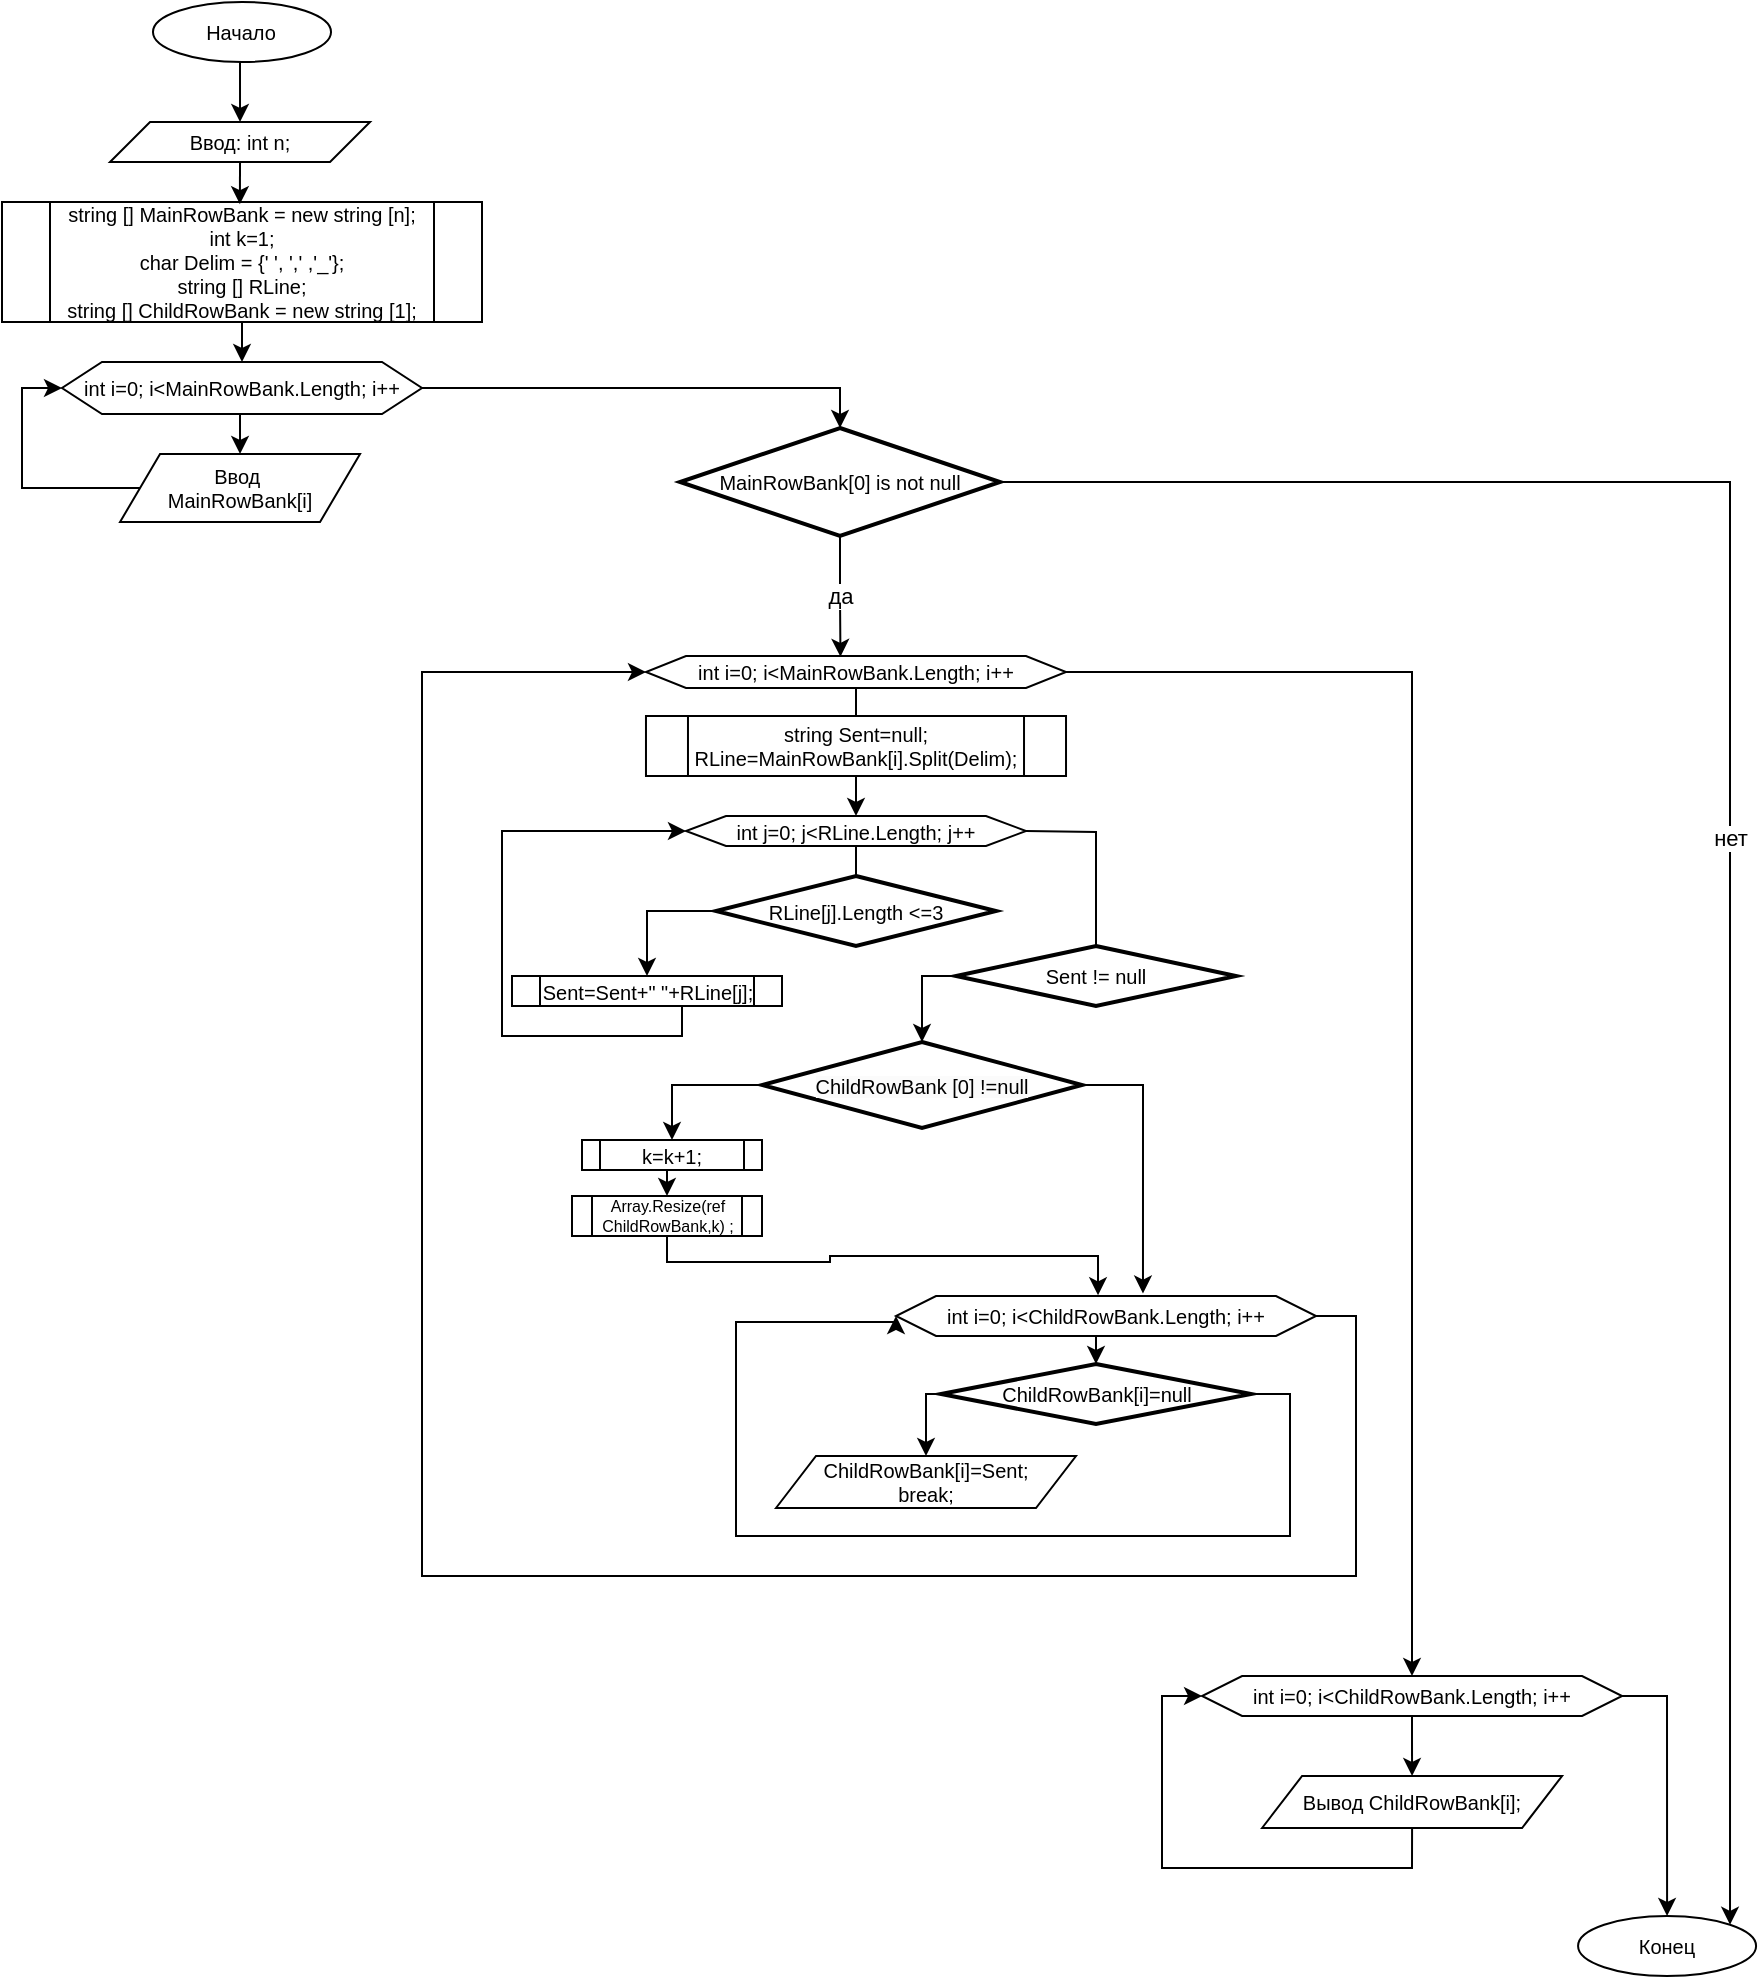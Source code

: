 <mxfile version="24.5.3" type="device">
  <diagram id="C5RBs43oDa-KdzZeNtuy" name="Page-1">
    <mxGraphModel dx="1036" dy="614" grid="1" gridSize="10" guides="1" tooltips="1" connect="1" arrows="1" fold="1" page="1" pageScale="1" pageWidth="827" pageHeight="1169" math="0" shadow="0">
      <root>
        <mxCell id="WIyWlLk6GJQsqaUBKTNV-0" />
        <mxCell id="WIyWlLk6GJQsqaUBKTNV-1" parent="WIyWlLk6GJQsqaUBKTNV-0" />
        <mxCell id="o3ZpuMAqkeh1EabLpIii-0" value="&lt;div style=&quot;font-size: 10px;&quot;&gt;&lt;span style=&quot;background-color: initial; font-size: 10px;&quot;&gt;Ввод: int n;&lt;/span&gt;&lt;/div&gt;" style="shape=parallelogram;perimeter=parallelogramPerimeter;whiteSpace=wrap;html=1;fixedSize=1;align=center;fontSize=10;" parent="WIyWlLk6GJQsqaUBKTNV-1" vertex="1">
          <mxGeometry x="114.02" y="230" width="130" height="20" as="geometry" />
        </mxCell>
        <mxCell id="o3ZpuMAqkeh1EabLpIii-20" style="edgeStyle=orthogonalEdgeStyle;rounded=0;orthogonalLoop=1;jettySize=auto;html=1;exitX=0.5;exitY=1;exitDx=0;exitDy=0;entryX=0.5;entryY=0;entryDx=0;entryDy=0;fontSize=10;" parent="WIyWlLk6GJQsqaUBKTNV-1" source="o3ZpuMAqkeh1EabLpIii-2" target="o3ZpuMAqkeh1EabLpIii-10" edge="1">
          <mxGeometry relative="1" as="geometry" />
        </mxCell>
        <mxCell id="o3ZpuMAqkeh1EabLpIii-2" value="&lt;div style=&quot;font-size: 10px;&quot;&gt;string [] MainRowBank = new string [n];&lt;br style=&quot;font-size: 10px;&quot;&gt;&lt;/div&gt;&lt;div style=&quot;font-size: 10px;&quot;&gt;int k=1;&lt;span style=&quot;background-color: initial; font-size: 10px;&quot;&gt;&lt;br style=&quot;font-size: 10px;&quot;&gt;&lt;/span&gt;&lt;/div&gt;&lt;div style=&quot;font-size: 10px;&quot;&gt;char Delim = {&#39; &#39;, &#39;,&#39; ,&#39;_&#39;};&lt;/div&gt;&lt;div style=&quot;font-size: 10px;&quot;&gt;&lt;div style=&quot;font-size: 10px;&quot;&gt;string [] RLine;&lt;/div&gt;&lt;div style=&quot;font-size: 10px;&quot;&gt;string [] ChildRowBank = new string [1];&lt;/div&gt;&lt;/div&gt;" style="shape=process;whiteSpace=wrap;html=1;backgroundOutline=1;fontSize=10;" parent="WIyWlLk6GJQsqaUBKTNV-1" vertex="1">
          <mxGeometry x="60" y="270" width="240" height="60" as="geometry" />
        </mxCell>
        <mxCell id="o3ZpuMAqkeh1EabLpIii-18" style="edgeStyle=orthogonalEdgeStyle;rounded=0;orthogonalLoop=1;jettySize=auto;html=1;exitX=0.5;exitY=1;exitDx=0;exitDy=0;entryX=0.5;entryY=0;entryDx=0;entryDy=0;fontSize=10;" parent="WIyWlLk6GJQsqaUBKTNV-1" source="o3ZpuMAqkeh1EabLpIii-3" target="o3ZpuMAqkeh1EabLpIii-0" edge="1">
          <mxGeometry relative="1" as="geometry" />
        </mxCell>
        <mxCell id="o3ZpuMAqkeh1EabLpIii-3" value="Начало" style="ellipse;whiteSpace=wrap;html=1;fontSize=10;" parent="WIyWlLk6GJQsqaUBKTNV-1" vertex="1">
          <mxGeometry x="135.49" y="170" width="89.02" height="30" as="geometry" />
        </mxCell>
        <mxCell id="o3ZpuMAqkeh1EabLpIii-8" style="edgeStyle=orthogonalEdgeStyle;rounded=0;orthogonalLoop=1;jettySize=auto;html=1;exitX=0.5;exitY=1;exitDx=0;exitDy=0;fontSize=10;" parent="WIyWlLk6GJQsqaUBKTNV-1" source="o3ZpuMAqkeh1EabLpIii-0" target="o3ZpuMAqkeh1EabLpIii-0" edge="1">
          <mxGeometry relative="1" as="geometry" />
        </mxCell>
        <mxCell id="o3ZpuMAqkeh1EabLpIii-45" style="edgeStyle=orthogonalEdgeStyle;rounded=0;orthogonalLoop=1;jettySize=auto;html=1;exitX=0.5;exitY=1;exitDx=0;exitDy=0;entryX=0.5;entryY=0;entryDx=0;entryDy=0;" parent="WIyWlLk6GJQsqaUBKTNV-1" source="o3ZpuMAqkeh1EabLpIii-10" target="o3ZpuMAqkeh1EabLpIii-11" edge="1">
          <mxGeometry relative="1" as="geometry" />
        </mxCell>
        <mxCell id="o3ZpuMAqkeh1EabLpIii-10" value="int i=0; i&amp;lt;MainRowBank.Length; i++" style="shape=hexagon;perimeter=hexagonPerimeter2;whiteSpace=wrap;html=1;fixedSize=1;fontSize=10;" parent="WIyWlLk6GJQsqaUBKTNV-1" vertex="1">
          <mxGeometry x="90" y="350" width="180" height="26" as="geometry" />
        </mxCell>
        <mxCell id="o3ZpuMAqkeh1EabLpIii-47" style="edgeStyle=orthogonalEdgeStyle;rounded=0;orthogonalLoop=1;jettySize=auto;html=1;exitX=0;exitY=0.5;exitDx=0;exitDy=0;entryX=0;entryY=0.5;entryDx=0;entryDy=0;" parent="WIyWlLk6GJQsqaUBKTNV-1" source="o3ZpuMAqkeh1EabLpIii-11" target="o3ZpuMAqkeh1EabLpIii-10" edge="1">
          <mxGeometry relative="1" as="geometry">
            <Array as="points">
              <mxPoint x="70" y="413" />
              <mxPoint x="70" y="363" />
            </Array>
          </mxGeometry>
        </mxCell>
        <mxCell id="o3ZpuMAqkeh1EabLpIii-11" value="Ввод&amp;nbsp;&lt;div style=&quot;font-size: 10px;&quot;&gt;MainRowBank[i]&lt;/div&gt;" style="shape=parallelogram;perimeter=parallelogramPerimeter;whiteSpace=wrap;html=1;fixedSize=1;fontSize=10;" parent="WIyWlLk6GJQsqaUBKTNV-1" vertex="1">
          <mxGeometry x="119.02" y="396" width="120" height="34" as="geometry" />
        </mxCell>
        <mxCell id="o3ZpuMAqkeh1EabLpIii-19" style="edgeStyle=orthogonalEdgeStyle;rounded=0;orthogonalLoop=1;jettySize=auto;html=1;exitX=0.5;exitY=1;exitDx=0;exitDy=0;entryX=0.464;entryY=0.012;entryDx=0;entryDy=0;entryPerimeter=0;fontSize=10;" parent="WIyWlLk6GJQsqaUBKTNV-1" source="o3ZpuMAqkeh1EabLpIii-0" edge="1">
          <mxGeometry relative="1" as="geometry">
            <mxPoint x="178.92" y="271.08" as="targetPoint" />
          </mxGeometry>
        </mxCell>
        <mxCell id="o3ZpuMAqkeh1EabLpIii-78" style="edgeStyle=orthogonalEdgeStyle;rounded=0;orthogonalLoop=1;jettySize=auto;html=1;exitX=1;exitY=0.5;exitDx=0;exitDy=0;" parent="WIyWlLk6GJQsqaUBKTNV-1" source="o3ZpuMAqkeh1EabLpIii-21" target="o3ZpuMAqkeh1EabLpIii-70" edge="1">
          <mxGeometry relative="1" as="geometry" />
        </mxCell>
        <mxCell id="o3ZpuMAqkeh1EabLpIii-21" value="int i=0; i&amp;lt;MainRowBank.Length; i++" style="shape=hexagon;perimeter=hexagonPerimeter2;whiteSpace=wrap;html=1;fixedSize=1;fontSize=10;" parent="WIyWlLk6GJQsqaUBKTNV-1" vertex="1">
          <mxGeometry x="381.99" y="497" width="210.02" height="16" as="geometry" />
        </mxCell>
        <mxCell id="o3ZpuMAqkeh1EabLpIii-31" style="edgeStyle=orthogonalEdgeStyle;rounded=0;orthogonalLoop=1;jettySize=auto;html=1;exitX=0.5;exitY=1;exitDx=0;exitDy=0;entryX=0.5;entryY=0;entryDx=0;entryDy=0;fontSize=10;" parent="WIyWlLk6GJQsqaUBKTNV-1" source="o3ZpuMAqkeh1EabLpIii-23" target="o3ZpuMAqkeh1EabLpIii-25" edge="1">
          <mxGeometry relative="1" as="geometry" />
        </mxCell>
        <mxCell id="o3ZpuMAqkeh1EabLpIii-23" value="&lt;div style=&quot;font-size: 10px;&quot;&gt;string Sent=null;&lt;/div&gt;&lt;div style=&quot;font-size: 10px;&quot;&gt;&lt;span style=&quot;background-color: initial; font-size: 10px;&quot;&gt;RLine=&lt;/span&gt;&lt;span style=&quot;background-color: initial; font-size: 10px;&quot;&gt;MainRowBank[i].Split(Delim);&lt;/span&gt;&lt;/div&gt;" style="shape=process;whiteSpace=wrap;html=1;backgroundOutline=1;fontSize=10;" parent="WIyWlLk6GJQsqaUBKTNV-1" vertex="1">
          <mxGeometry x="381.99" y="527" width="210.02" height="30" as="geometry" />
        </mxCell>
        <mxCell id="o3ZpuMAqkeh1EabLpIii-24" value="" style="endArrow=none;html=1;rounded=0;entryX=0.5;entryY=1;entryDx=0;entryDy=0;exitX=0.5;exitY=0;exitDx=0;exitDy=0;fontSize=10;" parent="WIyWlLk6GJQsqaUBKTNV-1" source="o3ZpuMAqkeh1EabLpIii-23" target="o3ZpuMAqkeh1EabLpIii-21" edge="1">
          <mxGeometry width="50" height="50" relative="1" as="geometry">
            <mxPoint x="402.01" y="557" as="sourcePoint" />
            <mxPoint x="452.01" y="507" as="targetPoint" />
          </mxGeometry>
        </mxCell>
        <mxCell id="o3ZpuMAqkeh1EabLpIii-25" value="int j=0; j&amp;lt;RLine.Length; j++" style="shape=hexagon;perimeter=hexagonPerimeter2;whiteSpace=wrap;html=1;fixedSize=1;fontSize=10;" parent="WIyWlLk6GJQsqaUBKTNV-1" vertex="1">
          <mxGeometry x="401.99" y="577" width="170.02" height="15" as="geometry" />
        </mxCell>
        <mxCell id="o3ZpuMAqkeh1EabLpIii-48" style="edgeStyle=orthogonalEdgeStyle;rounded=0;orthogonalLoop=1;jettySize=auto;html=1;exitX=0;exitY=0.5;exitDx=0;exitDy=0;exitPerimeter=0;entryX=0.5;entryY=0;entryDx=0;entryDy=0;" parent="WIyWlLk6GJQsqaUBKTNV-1" source="o3ZpuMAqkeh1EabLpIii-26" target="o3ZpuMAqkeh1EabLpIii-27" edge="1">
          <mxGeometry relative="1" as="geometry" />
        </mxCell>
        <mxCell id="o3ZpuMAqkeh1EabLpIii-26" value="RLine[j].Length &amp;lt;=3" style="strokeWidth=2;html=1;shape=mxgraph.flowchart.decision;whiteSpace=wrap;fontSize=10;" parent="WIyWlLk6GJQsqaUBKTNV-1" vertex="1">
          <mxGeometry x="417" y="607" width="140" height="35" as="geometry" />
        </mxCell>
        <mxCell id="o3ZpuMAqkeh1EabLpIii-30" style="edgeStyle=orthogonalEdgeStyle;rounded=0;orthogonalLoop=1;jettySize=auto;html=1;entryX=0;entryY=0.5;entryDx=0;entryDy=0;fontSize=10;" parent="WIyWlLk6GJQsqaUBKTNV-1" source="o3ZpuMAqkeh1EabLpIii-27" target="o3ZpuMAqkeh1EabLpIii-25" edge="1">
          <mxGeometry relative="1" as="geometry">
            <Array as="points">
              <mxPoint x="400" y="687" />
              <mxPoint x="310" y="687" />
              <mxPoint x="310" y="585" />
            </Array>
          </mxGeometry>
        </mxCell>
        <mxCell id="o3ZpuMAqkeh1EabLpIii-27" value="Sent=Sent+&quot; &quot;+RLine[j];" style="shape=process;whiteSpace=wrap;html=1;backgroundOutline=1;fontSize=10;" parent="WIyWlLk6GJQsqaUBKTNV-1" vertex="1">
          <mxGeometry x="315" y="657" width="135" height="15" as="geometry" />
        </mxCell>
        <mxCell id="o3ZpuMAqkeh1EabLpIii-29" value="" style="endArrow=none;html=1;rounded=0;entryX=0.5;entryY=1;entryDx=0;entryDy=0;fontSize=10;" parent="WIyWlLk6GJQsqaUBKTNV-1" source="o3ZpuMAqkeh1EabLpIii-26" target="o3ZpuMAqkeh1EabLpIii-25" edge="1">
          <mxGeometry width="50" height="50" relative="1" as="geometry">
            <mxPoint x="427.02" y="847" as="sourcePoint" />
            <mxPoint x="477.02" y="797" as="targetPoint" />
          </mxGeometry>
        </mxCell>
        <mxCell id="o3ZpuMAqkeh1EabLpIii-34" value="Sent != null" style="strokeWidth=2;html=1;shape=mxgraph.flowchart.decision;whiteSpace=wrap;fontSize=10;" parent="WIyWlLk6GJQsqaUBKTNV-1" vertex="1">
          <mxGeometry x="537" y="642" width="140" height="30" as="geometry" />
        </mxCell>
        <mxCell id="lnwtqb-J6KMEHlYgL2H2-12" style="edgeStyle=orthogonalEdgeStyle;rounded=0;orthogonalLoop=1;jettySize=auto;html=1;exitX=0.5;exitY=1;exitDx=0;exitDy=0;entryX=0.5;entryY=0;entryDx=0;entryDy=0;" edge="1" parent="WIyWlLk6GJQsqaUBKTNV-1" source="o3ZpuMAqkeh1EabLpIii-36" target="o3ZpuMAqkeh1EabLpIii-41">
          <mxGeometry relative="1" as="geometry" />
        </mxCell>
        <mxCell id="o3ZpuMAqkeh1EabLpIii-36" value="k=k+1;" style="shape=process;whiteSpace=wrap;html=1;backgroundOutline=1;fontSize=10;" parent="WIyWlLk6GJQsqaUBKTNV-1" vertex="1">
          <mxGeometry x="350" y="739" width="90" height="15" as="geometry" />
        </mxCell>
        <mxCell id="o3ZpuMAqkeh1EabLpIii-39" value="" style="endArrow=none;html=1;rounded=0;entryX=1;entryY=0.5;entryDx=0;entryDy=0;exitX=0.5;exitY=0;exitDx=0;exitDy=0;exitPerimeter=0;fontSize=10;" parent="WIyWlLk6GJQsqaUBKTNV-1" source="o3ZpuMAqkeh1EabLpIii-34" target="o3ZpuMAqkeh1EabLpIii-25" edge="1">
          <mxGeometry width="50" height="50" relative="1" as="geometry">
            <mxPoint x="467" y="917" as="sourcePoint" />
            <mxPoint x="517" y="867" as="targetPoint" />
            <Array as="points">
              <mxPoint x="607" y="585" />
            </Array>
          </mxGeometry>
        </mxCell>
        <mxCell id="o3ZpuMAqkeh1EabLpIii-41" value="Array.Resize(ref ChildRowBank,k) ;" style="shape=process;whiteSpace=wrap;html=1;backgroundOutline=1;fontSize=8;" parent="WIyWlLk6GJQsqaUBKTNV-1" vertex="1">
          <mxGeometry x="345" y="767" width="95" height="20" as="geometry" />
        </mxCell>
        <mxCell id="o3ZpuMAqkeh1EabLpIii-69" style="edgeStyle=orthogonalEdgeStyle;rounded=0;orthogonalLoop=1;jettySize=auto;html=1;exitX=1;exitY=0.5;exitDx=0;exitDy=0;entryX=0;entryY=0.5;entryDx=0;entryDy=0;" parent="WIyWlLk6GJQsqaUBKTNV-1" source="o3ZpuMAqkeh1EabLpIii-50" target="o3ZpuMAqkeh1EabLpIii-21" edge="1">
          <mxGeometry relative="1" as="geometry">
            <Array as="points">
              <mxPoint x="737" y="827" />
              <mxPoint x="737" y="957" />
              <mxPoint x="270" y="957" />
              <mxPoint x="270" y="505" />
            </Array>
          </mxGeometry>
        </mxCell>
        <mxCell id="o3ZpuMAqkeh1EabLpIii-50" value="int i=0; i&amp;lt;ChildRowBank.Length; i++" style="shape=hexagon;perimeter=hexagonPerimeter2;whiteSpace=wrap;html=1;fixedSize=1;fontSize=10;" parent="WIyWlLk6GJQsqaUBKTNV-1" vertex="1">
          <mxGeometry x="507" y="817" width="210.02" height="20" as="geometry" />
        </mxCell>
        <mxCell id="o3ZpuMAqkeh1EabLpIii-53" style="edgeStyle=orthogonalEdgeStyle;rounded=0;orthogonalLoop=1;jettySize=auto;html=1;exitX=0.5;exitY=1;exitDx=0;exitDy=0;entryX=0.481;entryY=-0.017;entryDx=0;entryDy=0;entryPerimeter=0;" parent="WIyWlLk6GJQsqaUBKTNV-1" source="o3ZpuMAqkeh1EabLpIii-41" target="o3ZpuMAqkeh1EabLpIii-50" edge="1">
          <mxGeometry relative="1" as="geometry">
            <Array as="points">
              <mxPoint x="393" y="800" />
              <mxPoint x="474" y="800" />
              <mxPoint x="474" y="797" />
              <mxPoint x="608" y="797" />
            </Array>
          </mxGeometry>
        </mxCell>
        <mxCell id="o3ZpuMAqkeh1EabLpIii-57" value="&lt;div style=&quot;font-size: 10px;&quot;&gt;ChildRowBank[i]=Sent;&lt;/div&gt;&lt;div style=&quot;font-size: 10px;&quot;&gt;break;&lt;/div&gt;" style="shape=parallelogram;perimeter=parallelogramPerimeter;whiteSpace=wrap;html=1;fixedSize=1;fontSize=10;" parent="WIyWlLk6GJQsqaUBKTNV-1" vertex="1">
          <mxGeometry x="447" y="897" width="150" height="26" as="geometry" />
        </mxCell>
        <mxCell id="o3ZpuMAqkeh1EabLpIii-63" style="edgeStyle=orthogonalEdgeStyle;rounded=0;orthogonalLoop=1;jettySize=auto;html=1;exitX=0;exitY=0.5;exitDx=0;exitDy=0;exitPerimeter=0;entryX=0.5;entryY=0;entryDx=0;entryDy=0;" parent="WIyWlLk6GJQsqaUBKTNV-1" source="o3ZpuMAqkeh1EabLpIii-60" target="o3ZpuMAqkeh1EabLpIii-57" edge="1">
          <mxGeometry relative="1" as="geometry" />
        </mxCell>
        <mxCell id="o3ZpuMAqkeh1EabLpIii-66" style="edgeStyle=orthogonalEdgeStyle;rounded=0;orthogonalLoop=1;jettySize=auto;html=1;exitX=1;exitY=0.5;exitDx=0;exitDy=0;exitPerimeter=0;entryX=0;entryY=0.5;entryDx=0;entryDy=0;" parent="WIyWlLk6GJQsqaUBKTNV-1" source="o3ZpuMAqkeh1EabLpIii-60" target="o3ZpuMAqkeh1EabLpIii-50" edge="1">
          <mxGeometry relative="1" as="geometry">
            <mxPoint x="367" y="1007" as="targetPoint" />
            <Array as="points">
              <mxPoint x="704" y="866" />
              <mxPoint x="704" y="937" />
              <mxPoint x="427" y="937" />
              <mxPoint x="427" y="830" />
              <mxPoint x="507" y="830" />
            </Array>
          </mxGeometry>
        </mxCell>
        <mxCell id="o3ZpuMAqkeh1EabLpIii-60" value="ChildRowBank[i]=null" style="strokeWidth=2;html=1;shape=mxgraph.flowchart.decision;whiteSpace=wrap;fontSize=10;" parent="WIyWlLk6GJQsqaUBKTNV-1" vertex="1">
          <mxGeometry x="529.5" y="851" width="155" height="30" as="geometry" />
        </mxCell>
        <mxCell id="o3ZpuMAqkeh1EabLpIii-64" style="edgeStyle=orthogonalEdgeStyle;rounded=0;orthogonalLoop=1;jettySize=auto;html=1;exitX=0.5;exitY=1;exitDx=0;exitDy=0;entryX=0.5;entryY=0;entryDx=0;entryDy=0;entryPerimeter=0;" parent="WIyWlLk6GJQsqaUBKTNV-1" target="o3ZpuMAqkeh1EabLpIii-60" edge="1">
          <mxGeometry relative="1" as="geometry">
            <mxPoint x="612.01" y="837" as="sourcePoint" />
            <mxPoint x="607.0" y="847" as="targetPoint" />
          </mxGeometry>
        </mxCell>
        <mxCell id="o3ZpuMAqkeh1EabLpIii-72" style="edgeStyle=orthogonalEdgeStyle;rounded=0;orthogonalLoop=1;jettySize=auto;html=1;entryX=0.5;entryY=0;entryDx=0;entryDy=0;" parent="WIyWlLk6GJQsqaUBKTNV-1" source="o3ZpuMAqkeh1EabLpIii-70" target="o3ZpuMAqkeh1EabLpIii-71" edge="1">
          <mxGeometry relative="1" as="geometry" />
        </mxCell>
        <mxCell id="o3ZpuMAqkeh1EabLpIii-75" style="edgeStyle=orthogonalEdgeStyle;rounded=0;orthogonalLoop=1;jettySize=auto;html=1;exitX=1;exitY=0.5;exitDx=0;exitDy=0;entryX=0.5;entryY=0;entryDx=0;entryDy=0;" parent="WIyWlLk6GJQsqaUBKTNV-1" source="o3ZpuMAqkeh1EabLpIii-70" target="o3ZpuMAqkeh1EabLpIii-77" edge="1">
          <mxGeometry relative="1" as="geometry">
            <mxPoint x="890.03" y="1117" as="targetPoint" />
          </mxGeometry>
        </mxCell>
        <mxCell id="o3ZpuMAqkeh1EabLpIii-70" value="int i=0; i&amp;lt;ChildRowBank.Length; i++" style="shape=hexagon;perimeter=hexagonPerimeter2;whiteSpace=wrap;html=1;fixedSize=1;fontSize=10;" parent="WIyWlLk6GJQsqaUBKTNV-1" vertex="1">
          <mxGeometry x="660.03" y="1007" width="210.02" height="20" as="geometry" />
        </mxCell>
        <mxCell id="o3ZpuMAqkeh1EabLpIii-74" style="edgeStyle=orthogonalEdgeStyle;rounded=0;orthogonalLoop=1;jettySize=auto;html=1;exitX=0.5;exitY=1;exitDx=0;exitDy=0;entryX=0;entryY=0.5;entryDx=0;entryDy=0;" parent="WIyWlLk6GJQsqaUBKTNV-1" source="o3ZpuMAqkeh1EabLpIii-71" target="o3ZpuMAqkeh1EabLpIii-70" edge="1">
          <mxGeometry relative="1" as="geometry" />
        </mxCell>
        <mxCell id="o3ZpuMAqkeh1EabLpIii-71" value="&lt;div style=&quot;font-size: 10px;&quot;&gt;Вывод ChildRowBank[i];&lt;/div&gt;" style="shape=parallelogram;perimeter=parallelogramPerimeter;whiteSpace=wrap;html=1;fixedSize=1;fontSize=10;" parent="WIyWlLk6GJQsqaUBKTNV-1" vertex="1">
          <mxGeometry x="690.04" y="1057" width="150" height="26" as="geometry" />
        </mxCell>
        <mxCell id="o3ZpuMAqkeh1EabLpIii-77" value="Конец" style="ellipse;whiteSpace=wrap;html=1;fontSize=10;" parent="WIyWlLk6GJQsqaUBKTNV-1" vertex="1">
          <mxGeometry x="848.03" y="1127" width="89.02" height="30" as="geometry" />
        </mxCell>
        <mxCell id="lnwtqb-J6KMEHlYgL2H2-3" value="нет" style="edgeStyle=orthogonalEdgeStyle;rounded=0;orthogonalLoop=1;jettySize=auto;html=1;entryX=1;entryY=0;entryDx=0;entryDy=0;" edge="1" parent="WIyWlLk6GJQsqaUBKTNV-1" source="lnwtqb-J6KMEHlYgL2H2-0" target="o3ZpuMAqkeh1EabLpIii-77">
          <mxGeometry relative="1" as="geometry" />
        </mxCell>
        <mxCell id="lnwtqb-J6KMEHlYgL2H2-0" value="MainRowBank[0] is not null" style="strokeWidth=2;html=1;shape=mxgraph.flowchart.decision;whiteSpace=wrap;fontSize=10;" vertex="1" parent="WIyWlLk6GJQsqaUBKTNV-1">
          <mxGeometry x="399" y="383" width="160" height="54" as="geometry" />
        </mxCell>
        <mxCell id="lnwtqb-J6KMEHlYgL2H2-1" style="edgeStyle=orthogonalEdgeStyle;rounded=0;orthogonalLoop=1;jettySize=auto;html=1;exitX=1;exitY=0.5;exitDx=0;exitDy=0;entryX=0.5;entryY=0;entryDx=0;entryDy=0;entryPerimeter=0;" edge="1" parent="WIyWlLk6GJQsqaUBKTNV-1" source="o3ZpuMAqkeh1EabLpIii-10" target="lnwtqb-J6KMEHlYgL2H2-0">
          <mxGeometry relative="1" as="geometry" />
        </mxCell>
        <mxCell id="lnwtqb-J6KMEHlYgL2H2-2" value="да" style="edgeStyle=orthogonalEdgeStyle;rounded=0;orthogonalLoop=1;jettySize=auto;html=1;entryX=0.463;entryY=0.025;entryDx=0;entryDy=0;entryPerimeter=0;" edge="1" parent="WIyWlLk6GJQsqaUBKTNV-1" source="lnwtqb-J6KMEHlYgL2H2-0" target="o3ZpuMAqkeh1EabLpIii-21">
          <mxGeometry relative="1" as="geometry" />
        </mxCell>
        <mxCell id="lnwtqb-J6KMEHlYgL2H2-10" style="edgeStyle=orthogonalEdgeStyle;rounded=0;orthogonalLoop=1;jettySize=auto;html=1;exitX=0;exitY=0.5;exitDx=0;exitDy=0;exitPerimeter=0;entryX=0.5;entryY=0;entryDx=0;entryDy=0;" edge="1" parent="WIyWlLk6GJQsqaUBKTNV-1" source="lnwtqb-J6KMEHlYgL2H2-8" target="o3ZpuMAqkeh1EabLpIii-36">
          <mxGeometry relative="1" as="geometry" />
        </mxCell>
        <mxCell id="lnwtqb-J6KMEHlYgL2H2-8" value="&lt;span style=&quot;color: rgb(0, 0, 0); font-family: Helvetica; font-size: 10px; font-style: normal; font-variant-ligatures: normal; font-variant-caps: normal; font-weight: 400; letter-spacing: normal; orphans: 2; text-align: center; text-indent: 0px; text-transform: none; widows: 2; word-spacing: 0px; -webkit-text-stroke-width: 0px; white-space: normal; background-color: rgb(251, 251, 251); text-decoration-thickness: initial; text-decoration-style: initial; text-decoration-color: initial; display: inline !important; float: none;&quot;&gt;ChildRowBank [0] !=null&lt;/span&gt;" style="strokeWidth=2;html=1;shape=mxgraph.flowchart.decision;whiteSpace=wrap;" vertex="1" parent="WIyWlLk6GJQsqaUBKTNV-1">
          <mxGeometry x="440" y="690" width="160" height="43" as="geometry" />
        </mxCell>
        <mxCell id="lnwtqb-J6KMEHlYgL2H2-9" style="edgeStyle=orthogonalEdgeStyle;rounded=0;orthogonalLoop=1;jettySize=auto;html=1;exitX=0;exitY=0.5;exitDx=0;exitDy=0;exitPerimeter=0;entryX=0.5;entryY=0;entryDx=0;entryDy=0;entryPerimeter=0;" edge="1" parent="WIyWlLk6GJQsqaUBKTNV-1" source="o3ZpuMAqkeh1EabLpIii-34" target="lnwtqb-J6KMEHlYgL2H2-8">
          <mxGeometry relative="1" as="geometry" />
        </mxCell>
        <mxCell id="lnwtqb-J6KMEHlYgL2H2-13" style="edgeStyle=orthogonalEdgeStyle;rounded=0;orthogonalLoop=1;jettySize=auto;html=1;exitX=1;exitY=0.5;exitDx=0;exitDy=0;exitPerimeter=0;entryX=0.588;entryY=-0.06;entryDx=0;entryDy=0;entryPerimeter=0;" edge="1" parent="WIyWlLk6GJQsqaUBKTNV-1" source="lnwtqb-J6KMEHlYgL2H2-8" target="o3ZpuMAqkeh1EabLpIii-50">
          <mxGeometry relative="1" as="geometry" />
        </mxCell>
      </root>
    </mxGraphModel>
  </diagram>
</mxfile>
